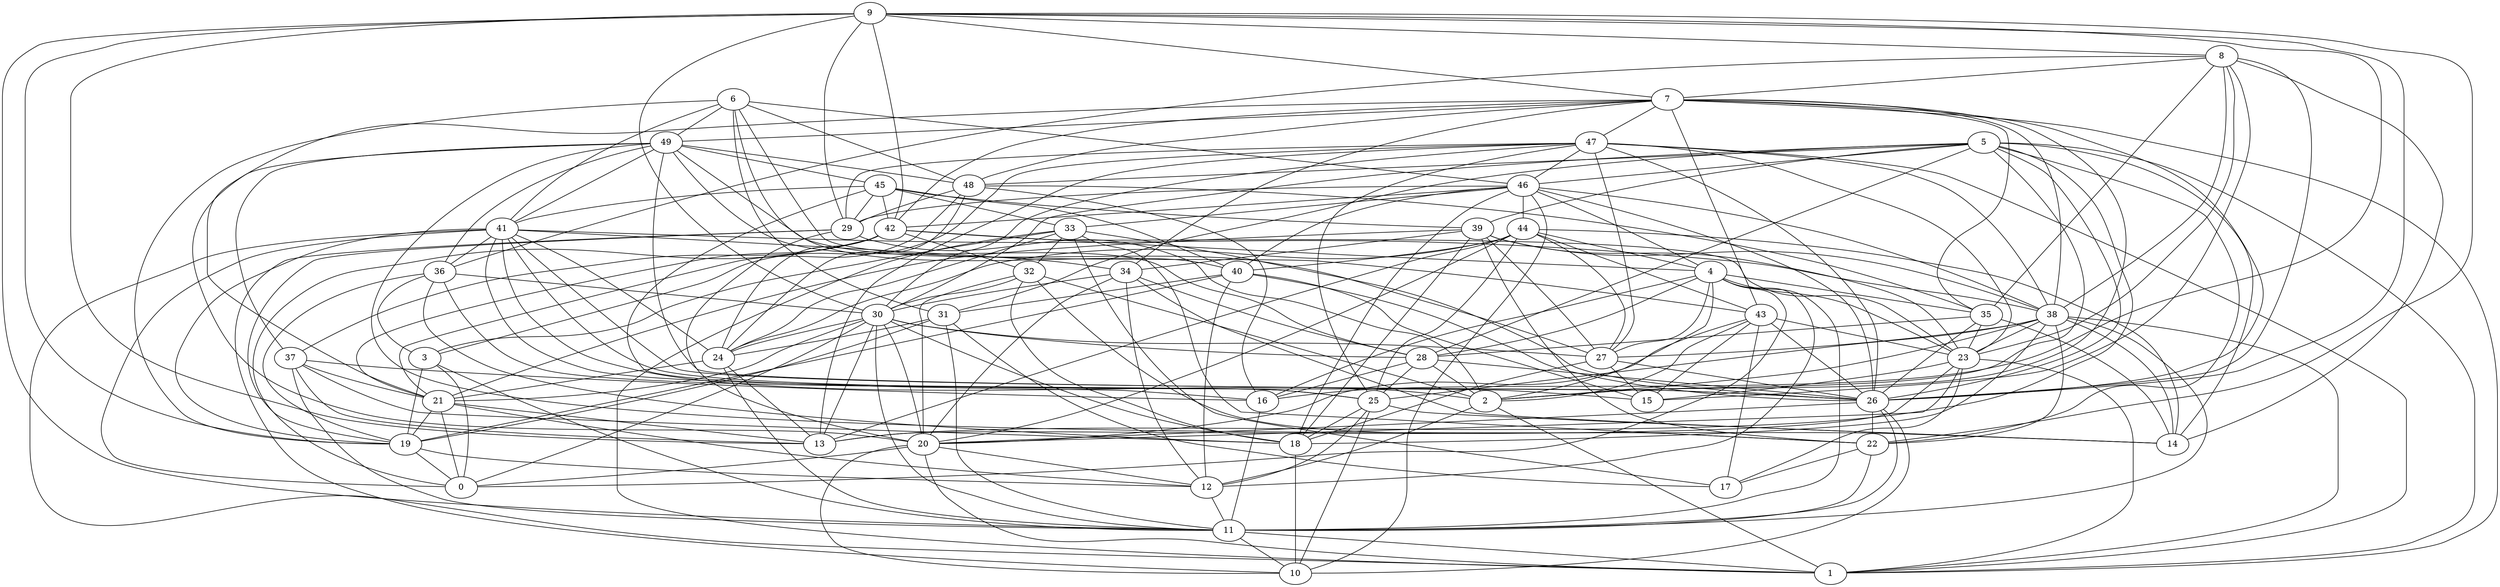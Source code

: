 digraph GG_graph {

subgraph G_graph {
edge [color = black]
"7" -> "43" [dir = none]
"7" -> "21" [dir = none]
"5" -> "26" [dir = none]
"5" -> "2" [dir = none]
"5" -> "46" [dir = none]
"5" -> "28" [dir = none]
"28" -> "16" [dir = none]
"41" -> "24" [dir = none]
"41" -> "38" [dir = none]
"41" -> "25" [dir = none]
"41" -> "1" [dir = none]
"41" -> "2" [dir = none]
"36" -> "30" [dir = none]
"36" -> "18" [dir = none]
"36" -> "3" [dir = none]
"25" -> "18" [dir = none]
"25" -> "10" [dir = none]
"37" -> "11" [dir = none]
"37" -> "13" [dir = none]
"37" -> "18" [dir = none]
"23" -> "15" [dir = none]
"23" -> "20" [dir = none]
"21" -> "19" [dir = none]
"24" -> "13" [dir = none]
"29" -> "10" [dir = none]
"47" -> "13" [dir = none]
"47" -> "25" [dir = none]
"9" -> "29" [dir = none]
"9" -> "11" [dir = none]
"9" -> "7" [dir = none]
"9" -> "13" [dir = none]
"9" -> "16" [dir = none]
"22" -> "17" [dir = none]
"20" -> "12" [dir = none]
"20" -> "1" [dir = none]
"20" -> "0" [dir = none]
"48" -> "24" [dir = none]
"48" -> "21" [dir = none]
"48" -> "35" [dir = none]
"31" -> "11" [dir = none]
"44" -> "25" [dir = none]
"44" -> "13" [dir = none]
"44" -> "24" [dir = none]
"44" -> "4" [dir = none]
"44" -> "43" [dir = none]
"44" -> "14" [dir = none]
"34" -> "30" [dir = none]
"11" -> "10" [dir = none]
"39" -> "23" [dir = none]
"39" -> "21" [dir = none]
"39" -> "38" [dir = none]
"39" -> "34" [dir = none]
"40" -> "19" [dir = none]
"40" -> "12" [dir = none]
"40" -> "31" [dir = none]
"46" -> "38" [dir = none]
"46" -> "33" [dir = none]
"26" -> "22" [dir = none]
"26" -> "11" [dir = none]
"32" -> "2" [dir = none]
"32" -> "30" [dir = none]
"32" -> "22" [dir = none]
"43" -> "17" [dir = none]
"4" -> "27" [dir = none]
"4" -> "0" [dir = none]
"4" -> "2" [dir = none]
"4" -> "23" [dir = none]
"33" -> "3" [dir = none]
"33" -> "26" [dir = none]
"35" -> "26" [dir = none]
"27" -> "15" [dir = none]
"42" -> "37" [dir = none]
"42" -> "23" [dir = none]
"49" -> "37" [dir = none]
"49" -> "14" [dir = none]
"49" -> "20" [dir = none]
"49" -> "41" [dir = none]
"49" -> "48" [dir = none]
"49" -> "27" [dir = none]
"8" -> "23" [dir = none]
"8" -> "36" [dir = none]
"8" -> "15" [dir = none]
"8" -> "26" [dir = none]
"8" -> "35" [dir = none]
"19" -> "12" [dir = none]
"30" -> "28" [dir = none]
"30" -> "20" [dir = none]
"30" -> "24" [dir = none]
"30" -> "21" [dir = none]
"30" -> "18" [dir = none]
"3" -> "0" [dir = none]
"45" -> "39" [dir = none]
"45" -> "41" [dir = none]
"45" -> "42" [dir = none]
"45" -> "29" [dir = none]
"6" -> "40" [dir = none]
"6" -> "41" [dir = none]
"6" -> "19" [dir = none]
"29" -> "20" [dir = none]
"37" -> "21" [dir = none]
"34" -> "14" [dir = none]
"43" -> "2" [dir = none]
"28" -> "26" [dir = none]
"21" -> "12" [dir = none]
"46" -> "18" [dir = none]
"6" -> "46" [dir = none]
"41" -> "26" [dir = none]
"29" -> "19" [dir = none]
"42" -> "24" [dir = none]
"35" -> "23" [dir = none]
"35" -> "28" [dir = none]
"27" -> "18" [dir = none]
"40" -> "26" [dir = none]
"20" -> "10" [dir = none]
"30" -> "11" [dir = none]
"8" -> "14" [dir = none]
"9" -> "22" [dir = none]
"49" -> "28" [dir = none]
"37" -> "16" [dir = none]
"24" -> "21" [dir = none]
"32" -> "18" [dir = none]
"39" -> "22" [dir = none]
"5" -> "30" [dir = none]
"23" -> "13" [dir = none]
"7" -> "34" [dir = none]
"41" -> "19" [dir = none]
"49" -> "45" [dir = none]
"43" -> "26" [dir = none]
"23" -> "17" [dir = none]
"9" -> "8" [dir = none]
"42" -> "4" [dir = none]
"5" -> "1" [dir = none]
"8" -> "7" [dir = none]
"33" -> "24" [dir = none]
"38" -> "23" [dir = none]
"48" -> "16" [dir = none]
"43" -> "20" [dir = none]
"46" -> "26" [dir = none]
"16" -> "11" [dir = none]
"47" -> "23" [dir = none]
"43" -> "23" [dir = none]
"32" -> "20" [dir = none]
"5" -> "14" [dir = none]
"18" -> "10" [dir = none]
"44" -> "20" [dir = none]
"26" -> "20" [dir = none]
"47" -> "46" [dir = none]
"45" -> "16" [dir = none]
"4" -> "35" [dir = none]
"33" -> "1" [dir = none]
"47" -> "30" [dir = none]
"47" -> "27" [dir = none]
"30" -> "27" [dir = none]
"7" -> "35" [dir = none]
"46" -> "44" [dir = none]
"7" -> "47" [dir = none]
"5" -> "48" [dir = none]
"9" -> "26" [dir = none]
"33" -> "22" [dir = none]
"28" -> "2" [dir = none]
"7" -> "2" [dir = none]
"7" -> "1" [dir = none]
"34" -> "12" [dir = none]
"38" -> "27" [dir = none]
"31" -> "19" [dir = none]
"27" -> "26" [dir = none]
"25" -> "12" [dir = none]
"21" -> "13" [dir = none]
"22" -> "11" [dir = none]
"5" -> "31" [dir = none]
"40" -> "15" [dir = none]
"44" -> "40" [dir = none]
"41" -> "34" [dir = none]
"34" -> "20" [dir = none]
"47" -> "29" [dir = none]
"35" -> "14" [dir = none]
"25" -> "14" [dir = none]
"4" -> "11" [dir = none]
"6" -> "43" [dir = none]
"46" -> "40" [dir = none]
"2" -> "1" [dir = none]
"28" -> "25" [dir = none]
"9" -> "30" [dir = none]
"33" -> "17" [dir = none]
"19" -> "0" [dir = none]
"38" -> "2" [dir = none]
"31" -> "17" [dir = none]
"36" -> "25" [dir = none]
"5" -> "22" [dir = none]
"30" -> "13" [dir = none]
"11" -> "1" [dir = none]
"48" -> "29" [dir = none]
"7" -> "49" [dir = none]
"36" -> "19" [dir = none]
"7" -> "42" [dir = none]
"33" -> "32" [dir = none]
"46" -> "42" [dir = none]
"42" -> "21" [dir = none]
"7" -> "38" [dir = none]
"38" -> "14" [dir = none]
"39" -> "18" [dir = none]
"34" -> "28" [dir = none]
"43" -> "15" [dir = none]
"42" -> "32" [dir = none]
"2" -> "12" [dir = none]
"3" -> "19" [dir = none]
"46" -> "10" [dir = none]
"9" -> "19" [dir = none]
"46" -> "29" [dir = none]
"7" -> "48" [dir = none]
"29" -> "2" [dir = none]
"39" -> "27" [dir = none]
"46" -> "4" [dir = none]
"4" -> "28" [dir = none]
"9" -> "42" [dir = none]
"41" -> "0" [dir = none]
"4" -> "16" [dir = none]
"38" -> "22" [dir = none]
"21" -> "0" [dir = none]
"7" -> "26" [dir = none]
"3" -> "11" [dir = none]
"6" -> "48" [dir = none]
"38" -> "1" [dir = none]
"41" -> "15" [dir = none]
"49" -> "36" [dir = none]
"31" -> "24" [dir = none]
"47" -> "26" [dir = none]
"6" -> "31" [dir = none]
"45" -> "33" [dir = none]
"44" -> "27" [dir = none]
"6" -> "49" [dir = none]
"42" -> "0" [dir = none]
"5" -> "39" [dir = none]
"12" -> "11" [dir = none]
"24" -> "11" [dir = none]
"38" -> "11" [dir = none]
"8" -> "38" [dir = none]
"23" -> "1" [dir = none]
"45" -> "40" [dir = none]
"30" -> "0" [dir = none]
"26" -> "10" [dir = none]
"41" -> "36" [dir = none]
"38" -> "18" [dir = none]
"49" -> "26" [dir = none]
"47" -> "1" [dir = none]
"4" -> "12" [dir = none]
"38" -> "25" [dir = none]
"47" -> "38" [dir = none]
"47" -> "3" [dir = none]
"5" -> "13" [dir = none]
}

}
